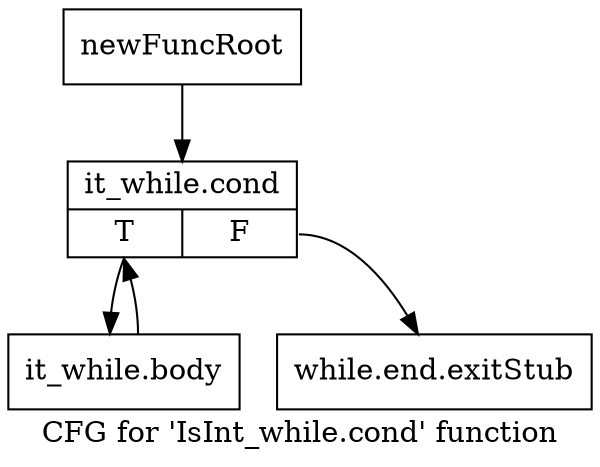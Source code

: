digraph "CFG for 'IsInt_while.cond' function" {
	label="CFG for 'IsInt_while.cond' function";

	Node0x34e8930 [shape=record,label="{newFuncRoot}"];
	Node0x34e8930 -> Node0x34e89d0;
	Node0x34e8980 [shape=record,label="{while.end.exitStub}"];
	Node0x34e89d0 [shape=record,label="{it_while.cond|{<s0>T|<s1>F}}"];
	Node0x34e89d0:s0 -> Node0x34e8a20;
	Node0x34e89d0:s1 -> Node0x34e8980;
	Node0x34e8a20 [shape=record,label="{it_while.body}"];
	Node0x34e8a20 -> Node0x34e89d0;
}
